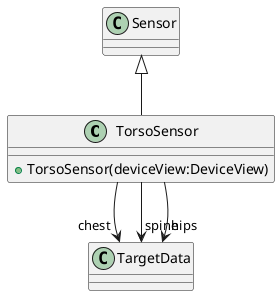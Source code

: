 @startuml
class TorsoSensor {
    + TorsoSensor(deviceView:DeviceView)
}
Sensor <|-- TorsoSensor
TorsoSensor --> "chest" TargetData
TorsoSensor --> "spine" TargetData
TorsoSensor --> "hips" TargetData
@enduml
